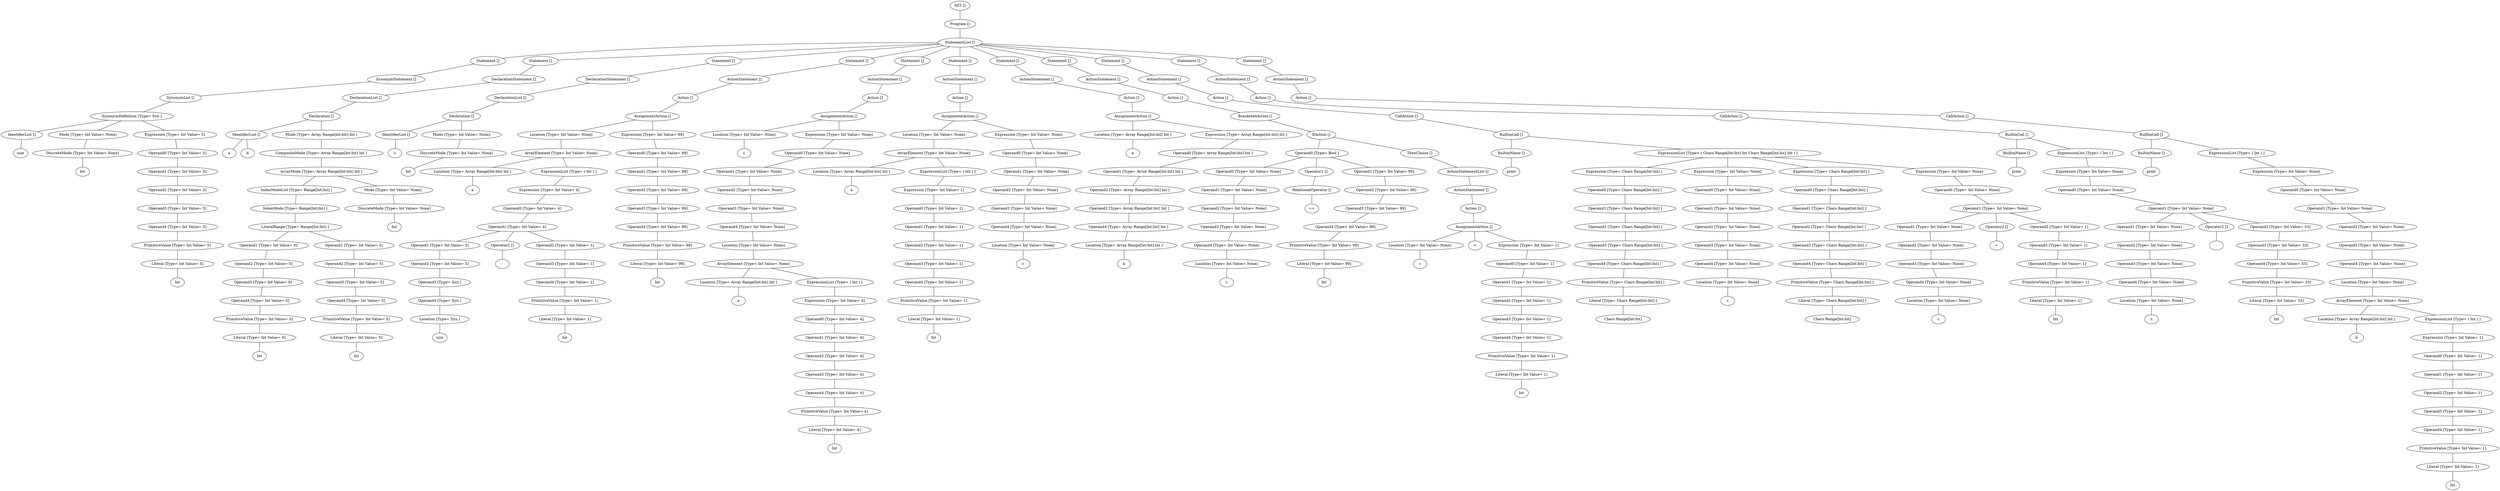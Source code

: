 graph G {
50343160 [label="AST []"];
50343384 [label="AST None"];
50343160 -- 50343384;
50343384 [label="Program []"];
50365552 [label="Program None"];
50343384 -- 50365552;
50365552 [label="StatementList []"];
49956792 [label="StatementList None"];
50365552 -- 49956792;
49956792 [label="Statement []"];
50268088 [label="Statement None"];
49956792 -- 50268088;
50268088 [label="SynonymStatement []"];
49956736 [label="SynonymStatement None"];
50268088 -- 49956736;
49956736 [label="SynonymList []"];
50267976 [label="SynonymList None"];
49956736 -- 50267976;
50267976 [label="SynonymDefinition [Type= Syn ]"];
49956176 [label="SynonymDefinition Syn"];
50267976 -- 49956176;
49956176 [label="IdentifierList []"];
13132242860488007281 [label=size];
49956176 -- 13132242860488007281;
49956456 [label="SynonymDefinition Syn"];
50267976 -- 49956456;
49956456 [label="Mode [Type= Int Value= None]"];
49956904 [label="Mode Int"];
49956456 -- 49956904;
49956904 [label="DiscreteMode [Type= Int Value= None]"];
11775554075492146518 [label=Int];
49956904 -- 11775554075492146518;
50267920 [label="SynonymDefinition Syn"];
50267976 -- 50267920;
50267920 [label="Expression [Type= Int Value= 5]"];
50267864 [label="Expression Int"];
50267920 -- 50267864;
50267864 [label="Operand0 [Type= Int Value= 5]"];
50267808 [label="Operand0 Int"];
50267864 -- 50267808;
50267808 [label="Operand1 [Type= Int Value= 5]"];
50267752 [label="Operand1 Int"];
50267808 -- 50267752;
50267752 [label="Operand2 [Type= Int Value= 5]"];
50267696 [label="Operand2 Int"];
50267752 -- 50267696;
50267696 [label="Operand3 [Type= Int Value= 5]"];
50267472 [label="Operand3 Int"];
50267696 -- 50267472;
50267472 [label="Operand4 [Type= Int Value= 5]"];
50267528 [label="Operand4 Int"];
50267472 -- 50267528;
50267528 [label="PrimitiveValue [Type= Int Value= 5]"];
50267304 [label="PrimitiveValue Int"];
50267528 -- 50267304;
50267304 [label="Literal [Type= Int Value= 5]"];
12244574464878555551 [label=Int];
50267304 -- 12244574464878555551;
50268032 [label="StatementList None"];
50365552 -- 50268032;
50268032 [label="Statement []"];
50269376 [label="Statement None"];
50268032 -- 50269376;
50269376 [label="DeclarationStatement []"];
50268144 [label="DeclarationStatement None"];
50269376 -- 50268144;
50268144 [label="DeclarationList []"];
50269936 [label="DeclarationList None"];
50268144 -- 50269936;
50269936 [label="Declaration []"];
50268368 [label="Declaration None"];
50269936 -- 50268368;
50268368 [label="IdentifierList []"];
10002467971112283868 [label=a];
50268368 -- 10002467971112283868;
9455175418406624791 [label=b];
50268368 -- 9455175418406624791;
50269768 [label="Declaration None"];
50269936 -- 50269768;
50269768 [label="Mode [Type= Array Range[Int:Int] Int ]"];
50268424 [label="Mode Array Range[Int:Int] Int"];
50269768 -- 50268424;
50268424 [label="CompositeMode [Type= Array Range[Int:Int] Int ]"];
50269824 [label="CompositeMode Array Range[Int:Int] Int"];
50268424 -- 50269824;
50269824 [label="ArrayMode [Type= Array Range[Int:Int] Int ]"];
50269432 [label="ArrayMode Array Range[Int:Int] Int"];
50269824 -- 50269432;
50269432 [label="IndexModeList [Type= Range[Int:Int] ]"];
50268872 [label="IndexModeList Range[Int:Int]"];
50269432 -- 50268872;
50268872 [label="IndexMode [Type= Range[Int:Int] ]"];
50269320 [label="IndexMode Range[Int:Int]"];
50268872 -- 50269320;
50269320 [label="LiteralRange [Type= Range[Int:Int] ]"];
50268312 [label="LiteralRange Range[Int:Int]"];
50269320 -- 50268312;
50268312 [label="Operand1 [Type= Int Value= 0]"];
50268256 [label="Operand1 Int"];
50268312 -- 50268256;
50268256 [label="Operand2 [Type= Int Value= 0]"];
50267640 [label="Operand2 Int"];
50268256 -- 50267640;
50267640 [label="Operand3 [Type= Int Value= 0]"];
50268536 [label="Operand3 Int"];
50267640 -- 50268536;
50268536 [label="Operand4 [Type= Int Value= 0]"];
50268648 [label="Operand4 Int"];
50268536 -- 50268648;
50268648 [label="PrimitiveValue [Type= Int Value= 0]"];
50268200 [label="PrimitiveValue Int"];
50268648 -- 50268200;
50268200 [label="Literal [Type= Int Value= 0]"];
12882214995928960035 [label=Int];
50268200 -- 12882214995928960035;
50269264 [label="LiteralRange Range[Int:Int]"];
50269320 -- 50269264;
50269264 [label="Operand1 [Type= Int Value= 5]"];
50269208 [label="Operand1 Int"];
50269264 -- 50269208;
50269208 [label="Operand2 [Type= Int Value= 5]"];
50269152 [label="Operand2 Int"];
50269208 -- 50269152;
50269152 [label="Operand3 [Type= Int Value= 5]"];
50268928 [label="Operand3 Int"];
50269152 -- 50268928;
50268928 [label="Operand4 [Type= Int Value= 5]"];
50268984 [label="Operand4 Int"];
50268928 -- 50268984;
50268984 [label="PrimitiveValue [Type= Int Value= 5]"];
50268816 [label="PrimitiveValue Int"];
50268984 -- 50268816;
50268816 [label="Literal [Type= Int Value= 5]"];
12993262270053435796 [label=Int];
50268816 -- 12993262270053435796;
50269544 [label="ArrayMode Array Range[Int:Int] Int"];
50269824 -- 50269544;
50269544 [label="Mode [Type= Int Value= None]"];
50269488 [label="Mode Int"];
50269544 -- 50269488;
50269488 [label="DiscreteMode [Type= Int Value= None]"];
9434487499195873046 [label=Int];
50269488 -- 9434487499195873046;
50269712 [label="StatementList None"];
50365552 -- 50269712;
50269712 [label="Statement []"];
50270104 [label="Statement None"];
50269712 -- 50270104;
50270104 [label="DeclarationStatement []"];
49956232 [label="DeclarationStatement None"];
50270104 -- 49956232;
49956232 [label="DeclarationList []"];
50267416 [label="DeclarationList None"];
49956232 -- 50267416;
50267416 [label="Declaration []"];
50269600 [label="Declaration None"];
50267416 -- 50269600;
50269600 [label="IdentifierList []"];
10589509207354873594 [label=c];
50269600 -- 10589509207354873594;
50268592 [label="Declaration None"];
50267416 -- 50268592;
50268592 [label="Mode [Type= Int Value= None]"];
50268760 [label="Mode Int"];
50268592 -- 50268760;
50268760 [label="DiscreteMode [Type= Int Value= None]"];
9844005937509644787 [label=Int];
50268760 -- 9844005937509644787;
50300688 [label="StatementList None"];
50365552 -- 50300688;
50300688 [label="Statement []"];
50300632 [label="Statement None"];
50300688 -- 50300632;
50300632 [label="ActionStatement []"];
50300128 [label="ActionStatement None"];
50300632 -- 50300128;
50300128 [label="Action []"];
50300520 [label="Action None"];
50300128 -- 50300520;
50300520 [label="AssignmentAction []"];
50270160 [label="AssignmentAction None"];
50300520 -- 50270160;
50270160 [label="Location [Type= Int Value= None]"];
50299400 [label="Location Int"];
50270160 -- 50299400;
50299400 [label="ArrayElement [Type= Int Value= None]"];
50267360 [label="ArrayElement Int"];
50299400 -- 50267360;
50267360 [label="Location [Type= Array Range[Int:Int] Int ]"];
10170626539280946139 [label=a];
50267360 -- 10170626539280946139;
50299960 [label="ArrayElement Int"];
50299400 -- 50299960;
50299960 [label="ExpressionList [Type= ( Int ) ]"];
50299904 [label="ExpressionList ( Int )"];
50299960 -- 50299904;
50299904 [label="Expression [Type= Int Value= 4]"];
50299344 [label="Expression Int"];
50299904 -- 50299344;
50299344 [label="Operand0 [Type= Int Value= 4]"];
50299792 [label="Operand0 Int"];
50299344 -- 50299792;
50299792 [label="Operand1 [Type= Int Value= 4]"];
50299232 [label="Operand1 Int"];
50299792 -- 50299232;
50299232 [label="Operand1 [Type= Int Value= 5]"];
50299176 [label="Operand1 Int"];
50299232 -- 50299176;
50299176 [label="Operand2 [Type= Int Value= 5]"];
50268480 [label="Operand2 Int"];
50299176 -- 50268480;
50268480 [label="Operand3 [Type= Syn ]"];
50298952 [label="Operand3 Syn"];
50268480 -- 50298952;
50298952 [label="Operand4 [Type= Syn ]"];
50299064 [label="Operand4 Syn"];
50298952 -- 50299064;
50299064 [label="Location [Type= Syn ]"];
12241682889198629882 [label=size];
50299064 -- 12241682889198629882;
50299288 [label="Operand1 Int"];
50299792 -- 50299288;
50299288 [label="Operator2 []"];
12451570951291407476 [label="-"];
50299288 -- 12451570951291407476;
50299736 [label="Operand1 Int"];
50299792 -- 50299736;
50299736 [label="Operand2 [Type= Int Value= 1]"];
50299680 [label="Operand2 Int"];
50299736 -- 50299680;
50299680 [label="Operand3 [Type= Int Value= 1]"];
50299568 [label="Operand3 Int"];
50299680 -- 50299568;
50299568 [label="Operand4 [Type= Int Value= 1]"];
50299456 [label="Operand4 Int"];
50299568 -- 50299456;
50299456 [label="PrimitiveValue [Type= Int Value= 1]"];
50299120 [label="PrimitiveValue Int"];
50299456 -- 50299120;
50299120 [label="Literal [Type= Int Value= 1]"];
10103530051401992247 [label=Int];
50299120 -- 10103530051401992247;
50300464 [label="AssignmentAction None"];
50300520 -- 50300464;
50300464 [label="Expression [Type= Int Value= 99]"];
50300408 [label="Expression Int"];
50300464 -- 50300408;
50300408 [label="Operand0 [Type= Int Value= 99]"];
50300352 [label="Operand0 Int"];
50300408 -- 50300352;
50300352 [label="Operand1 [Type= Int Value= 99]"];
50300296 [label="Operand1 Int"];
50300352 -- 50300296;
50300296 [label="Operand2 [Type= Int Value= 99]"];
50300240 [label="Operand2 Int"];
50300296 -- 50300240;
50300240 [label="Operand3 [Type= Int Value= 99]"];
50269880 [label="Operand3 Int"];
50300240 -- 50269880;
50269880 [label="Operand4 [Type= Int Value= 99]"];
50299848 [label="Operand4 Int"];
50269880 -- 50299848;
50299848 [label="PrimitiveValue [Type= Int Value= 99]"];
50300016 [label="PrimitiveValue Int"];
50299848 -- 50300016;
50300016 [label="Literal [Type= Int Value= 99]"];
13654747747568706169 [label=Int];
50300016 -- 13654747747568706169;
50302032 [label="StatementList None"];
50365552 -- 50302032;
50302032 [label="Statement []"];
50301976 [label="Statement None"];
50302032 -- 50301976;
50301976 [label="ActionStatement []"];
50300800 [label="ActionStatement None"];
50301976 -- 50300800;
50300800 [label="Action []"];
50301864 [label="Action None"];
50300800 -- 50301864;
50301864 [label="AssignmentAction []"];
50269096 [label="AssignmentAction None"];
50301864 -- 50269096;
50269096 [label="Location [Type= Int Value= None]"];
12683787357838095285 [label=c];
50269096 -- 12683787357838095285;
50301808 [label="AssignmentAction None"];
50301864 -- 50301808;
50301808 [label="Expression [Type= Int Value= None]"];
50301136 [label="Expression Int"];
50301808 -- 50301136;
50301136 [label="Operand0 [Type= Int Value= None]"];
50301584 [label="Operand0 Int"];
50301136 -- 50301584;
50301584 [label="Operand1 [Type= Int Value= None]"];
50300912 [label="Operand1 Int"];
50301584 -- 50300912;
50300912 [label="Operand2 [Type= Int Value= None]"];
50301752 [label="Operand2 Int"];
50300912 -- 50301752;
50301752 [label="Operand3 [Type= Int Value= None]"];
50301640 [label="Operand3 Int"];
50301752 -- 50301640;
50301640 [label="Operand4 [Type= Int Value= None]"];
50269992 [label="Operand4 Int"];
50301640 -- 50269992;
50269992 [label="Location [Type= Int Value= None]"];
50301528 [label="Location Int"];
50269992 -- 50301528;
50301528 [label="ArrayElement [Type= Int Value= None]"];
50300744 [label="ArrayElement Int"];
50301528 -- 50300744;
50300744 [label="Location [Type= Array Range[Int:Int] Int ]"];
9417037362721906594 [label=a];
50300744 -- 9417037362721906594;
50301472 [label="ArrayElement Int"];
50301528 -- 50301472;
50301472 [label="ExpressionList [Type= ( Int ) ]"];
50301416 [label="ExpressionList ( Int )"];
50301472 -- 50301416;
50301416 [label="Expression [Type= Int Value= 4]"];
50301360 [label="Expression Int"];
50301416 -- 50301360;
50301360 [label="Operand0 [Type= Int Value= 4]"];
50301304 [label="Operand0 Int"];
50301360 -- 50301304;
50301304 [label="Operand1 [Type= Int Value= 4]"];
50301248 [label="Operand1 Int"];
50301304 -- 50301248;
50301248 [label="Operand2 [Type= Int Value= 4]"];
50301192 [label="Operand2 Int"];
50301248 -- 50301192;
50301192 [label="Operand3 [Type= Int Value= 4]"];
50300968 [label="Operand3 Int"];
50301192 -- 50300968;
50300968 [label="Operand4 [Type= Int Value= 4]"];
50301024 [label="Operand4 Int"];
50300968 -- 50301024;
50301024 [label="PrimitiveValue [Type= Int Value= 4]"];
50300576 [label="PrimitiveValue Int"];
50301024 -- 50300576;
50300576 [label="Literal [Type= Int Value= 4]"];
12368651713033317096 [label=Int];
50300576 -- 12368651713033317096;
50302312 [label="StatementList None"];
50365552 -- 50302312;
50302312 [label="Statement []"];
50315672 [label="Statement None"];
50302312 -- 50315672;
50315672 [label="ActionStatement []"];
50302928 [label="ActionStatement None"];
50315672 -- 50302928;
50302928 [label="Action []"];
50315560 [label="Action None"];
50302928 -- 50315560;
50315560 [label="AssignmentAction []"];
50302144 [label="AssignmentAction None"];
50315560 -- 50302144;
50302144 [label="Location [Type= Int Value= None]"];
50302704 [label="Location Int"];
50302144 -- 50302704;
50302704 [label="ArrayElement [Type= Int Value= None]"];
50299624 [label="ArrayElement Int"];
50302704 -- 50299624;
50299624 [label="Location [Type= Array Range[Int:Int] Int ]"];
12496954220089016378 [label=a];
50299624 -- 12496954220089016378;
50302648 [label="ArrayElement Int"];
50302704 -- 50302648;
50302648 [label="ExpressionList [Type= ( Int ) ]"];
50302592 [label="ExpressionList ( Int )"];
50302648 -- 50302592;
50302592 [label="Expression [Type= Int Value= 1]"];
50302536 [label="Expression Int"];
50302592 -- 50302536;
50302536 [label="Operand0 [Type= Int Value= 1]"];
50302480 [label="Operand0 Int"];
50302536 -- 50302480;
50302480 [label="Operand1 [Type= Int Value= 1]"];
50302424 [label="Operand1 Int"];
50302480 -- 50302424;
50302424 [label="Operand2 [Type= Int Value= 1]"];
50302368 [label="Operand2 Int"];
50302424 -- 50302368;
50302368 [label="Operand3 [Type= Int Value= 1]"];
50300072 [label="Operand3 Int"];
50302368 -- 50300072;
50300072 [label="Operand4 [Type= Int Value= 1]"];
50301920 [label="Operand4 Int"];
50300072 -- 50301920;
50301920 [label="PrimitiveValue [Type= Int Value= 1]"];
50302088 [label="PrimitiveValue Int"];
50301920 -- 50302088;
50302088 [label="Literal [Type= Int Value= 1]"];
12111314847135420912 [label=Int];
50302088 -- 12111314847135420912;
50315504 [label="AssignmentAction None"];
50315560 -- 50315504;
50315504 [label="Expression [Type= Int Value= None]"];
50315448 [label="Expression Int"];
50315504 -- 50315448;
50315448 [label="Operand0 [Type= Int Value= None]"];
50315392 [label="Operand0 Int"];
50315448 -- 50315392;
50315392 [label="Operand1 [Type= Int Value= None]"];
50315336 [label="Operand1 Int"];
50315392 -- 50315336;
50315336 [label="Operand2 [Type= Int Value= None]"];
50302200 [label="Operand2 Int"];
50315336 -- 50302200;
50302200 [label="Operand3 [Type= Int Value= None]"];
50302760 [label="Operand3 Int"];
50302200 -- 50302760;
50302760 [label="Operand4 [Type= Int Value= None]"];
50302816 [label="Operand4 Int"];
50302760 -- 50302816;
50302816 [label="Location [Type= Int Value= None]"];
11747630920253534869 [label=c];
50302816 -- 11747630920253534869;
50316400 [label="StatementList None"];
50365552 -- 50316400;
50316400 [label="Statement []"];
50316344 [label="Statement None"];
50316400 -- 50316344;
50316344 [label="ActionStatement []"];
50315840 [label="ActionStatement None"];
50316344 -- 50315840;
50315840 [label="Action []"];
50316232 [label="Action None"];
50315840 -- 50316232;
50316232 [label="AssignmentAction []"];
50301696 [label="AssignmentAction None"];
50316232 -- 50301696;
50301696 [label="Location [Type= Array Range[Int:Int] Int ]"];
12323355318275133768 [label=a];
50301696 -- 12323355318275133768;
50316176 [label="AssignmentAction None"];
50316232 -- 50316176;
50316176 [label="Expression [Type= Array Range[Int:Int] Int ]"];
50316120 [label="Expression Array Range[Int:Int] Int"];
50316176 -- 50316120;
50316120 [label="Operand0 [Type= Array Range[Int:Int] Int ]"];
50316064 [label="Operand0 Array Range[Int:Int] Int"];
50316120 -- 50316064;
50316064 [label="Operand1 [Type= Array Range[Int:Int] Int ]"];
50316008 [label="Operand1 Array Range[Int:Int] Int"];
50316064 -- 50316008;
50316008 [label="Operand2 [Type= Array Range[Int:Int] Int ]"];
50300856 [label="Operand2 Array Range[Int:Int] Int"];
50316008 -- 50300856;
50300856 [label="Operand3 [Type= Array Range[Int:Int] Int ]"];
50315616 [label="Operand3 Array Range[Int:Int] Int"];
50300856 -- 50315616;
50315616 [label="Operand4 [Type= Array Range[Int:Int] Int ]"];
50315784 [label="Operand4 Array Range[Int:Int] Int"];
50315616 -- 50315784;
50315784 [label="Location [Type= Array Range[Int:Int] Int ]"];
12479523849444075323 [label=b];
50315784 -- 12479523849444075323;
50316288 [label="StatementList None"];
50365552 -- 50316288;
50316288 [label="Statement []"];
50318696 [label="Statement None"];
50316288 -- 50318696;
50318696 [label="ActionStatement []"];
50318752 [label="ActionStatement None"];
50318696 -- 50318752;
50318752 [label="Action []"];
50316456 [label="Action None"];
50318752 -- 50316456;
50316456 [label="BracketedAction []"];
50317800 [label="BracketedAction None"];
50316456 -- 50317800;
50317800 [label="IfAction []"];
50317576 [label="IfAction None"];
50317800 -- 50317576;
50317576 [label="Operand0 [Type= Bool ]"];
50316848 [label="Operand0 Bool"];
50317576 -- 50316848;
50316848 [label="Operand0 [Type= Int Value= None]"];
50316512 [label="Operand0 Int"];
50316848 -- 50316512;
50316512 [label="Operand1 [Type= Int Value= None]"];
50315728 [label="Operand1 Int"];
50316512 -- 50315728;
50315728 [label="Operand2 [Type= Int Value= None]"];
50316624 [label="Operand2 Int"];
50315728 -- 50316624;
50316624 [label="Operand3 [Type= Int Value= None]"];
50316680 [label="Operand3 Int"];
50316624 -- 50316680;
50316680 [label="Operand4 [Type= Int Value= None]"];
50302872 [label="Operand4 Int"];
50316680 -- 50302872;
50302872 [label="Location [Type= Int Value= None]"];
13421349990871358167 [label=c];
50302872 -- 13421349990871358167;
50316736 [label="Operand0 Bool"];
50317576 -- 50316736;
50316736 [label="Operator1 []"];
50316904 [label="Operator1 None"];
50316736 -- 50316904;
50316904 [label="RelationalOperator []"];
12779744028355045474 [label="=="];
50316904 -- 12779744028355045474;
50317520 [label="Operand0 Bool"];
50317576 -- 50317520;
50317520 [label="Operand1 [Type= Int Value= 99]"];
50317464 [label="Operand1 Int"];
50317520 -- 50317464;
50317464 [label="Operand2 [Type= Int Value= 99]"];
50317408 [label="Operand2 Int"];
50317464 -- 50317408;
50317408 [label="Operand3 [Type= Int Value= 99]"];
50317240 [label="Operand3 Int"];
50317408 -- 50317240;
50317240 [label="Operand4 [Type= Int Value= 99]"];
50317072 [label="Operand4 Int"];
50317240 -- 50317072;
50317072 [label="PrimitiveValue [Type= Int Value= 99]"];
50317016 [label="PrimitiveValue Int"];
50317072 -- 50317016;
50317016 [label="Literal [Type= Int Value= 99]"];
13708008665047636047 [label=Int];
50317016 -- 13708008665047636047;
50318640 [label="IfAction None"];
50317800 -- 50318640;
50318640 [label="ThenClause []"];
50318528 [label="ThenClause None"];
50318640 -- 50318528;
50318528 [label="ActionStatementList []"];
50318472 [label="ActionStatementList None"];
50318528 -- 50318472;
50318472 [label="ActionStatement []"];
50317744 [label="ActionStatement None"];
50318472 -- 50317744;
50317744 [label="Action []"];
50318360 [label="Action None"];
50317744 -- 50318360;
50318360 [label="AssignmentAction []"];
50316960 [label="AssignmentAction None"];
50318360 -- 50316960;
50316960 [label="Location [Type= Int Value= None]"];
11383305811694979130 [label=c];
50316960 -- 11383305811694979130;
9989407296147659318 [label="+"];
50318360 -- 9989407296147659318;
50318304 [label="AssignmentAction None"];
50318360 -- 50318304;
50318304 [label="Expression [Type= Int Value= 1]"];
50318248 [label="Expression Int"];
50318304 -- 50318248;
50318248 [label="Operand0 [Type= Int Value= 1]"];
50318192 [label="Operand0 Int"];
50318248 -- 50318192;
50318192 [label="Operand1 [Type= Int Value= 1]"];
50318136 [label="Operand1 Int"];
50318192 -- 50318136;
50318136 [label="Operand2 [Type= Int Value= 1]"];
50318080 [label="Operand2 Int"];
50318136 -- 50318080;
50318080 [label="Operand3 [Type= Int Value= 1]"];
50317128 [label="Operand3 Int"];
50318080 -- 50317128;
50317128 [label="Operand4 [Type= Int Value= 1]"];
50317912 [label="Operand4 Int"];
50317128 -- 50317912;
50317912 [label="PrimitiveValue [Type= Int Value= 1]"];
50317856 [label="PrimitiveValue Int"];
50317912 -- 50317856;
50317856 [label="Literal [Type= Int Value= 1]"];
11380899252308340072 [label=Int];
50317856 -- 11380899252308340072;
50316568 [label="StatementList None"];
50365552 -- 50316568;
50316568 [label="Statement []"];
50341200 [label="Statement None"];
50316568 -- 50341200;
50341200 [label="ActionStatement []"];
50342208 [label="ActionStatement None"];
50341200 -- 50342208;
50342208 [label="Action []"];
50317352 [label="Action None"];
50342208 -- 50317352;
50317352 [label="CallAction []"];
50341312 [label="CallAction None"];
50317352 -- 50341312;
50341312 [label="BuiltinCall []"];
50315952 [label="BuiltinCall None"];
50341312 -- 50315952;
50315952 [label="BuiltinName []"];
12920990790960758789 [label=print];
50315952 -- 12920990790960758789;
50342152 [label="BuiltinCall None"];
50341312 -- 50342152;
50342152 [label="ExpressionList [Type= ( Chars Range[Int:Int] Int Chars Range[Int:Int] Int ) ]"];
50319312 [label="ExpressionList ( Chars Range[Int:Int] Int Chars Range[Int:Int] Int )"];
50342152 -- 50319312;
50319312 [label="Expression [Type= Chars Range[Int:Int] ]"];
50319256 [label="Expression Chars Range[Int:Int]"];
50319312 -- 50319256;
50319256 [label="Operand0 [Type= Chars Range[Int:Int] ]"];
50319200 [label="Operand0 Chars Range[Int:Int]"];
50319256 -- 50319200;
50319200 [label="Operand1 [Type= Chars Range[Int:Int] ]"];
50319144 [label="Operand1 Chars Range[Int:Int]"];
50319200 -- 50319144;
50319144 [label="Operand2 [Type= Chars Range[Int:Int] ]"];
50319088 [label="Operand2 Chars Range[Int:Int]"];
50319144 -- 50319088;
50319088 [label="Operand3 [Type= Chars Range[Int:Int] ]"];
50315896 [label="Operand3 Chars Range[Int:Int]"];
50319088 -- 50315896;
50315896 [label="Operand4 [Type= Chars Range[Int:Int] ]"];
50317296 [label="Operand4 Chars Range[Int:Int]"];
50315896 -- 50317296;
50317296 [label="PrimitiveValue [Type= Chars Range[Int:Int] ]"];
50317632 [label="PrimitiveValue Chars Range[Int:Int]"];
50317296 -- 50317632;
50317632 [label="Literal [Type= Chars Range[Int:Int] ]"];
10968162028533381119 [label="Chars Range[Int:Int]"];
50317632 -- 10968162028533381119;
50340416 [label="ExpressionList ( Chars Range[Int:Int] Int Chars Range[Int:Int] Int )"];
50342152 -- 50340416;
50340416 [label="Expression [Type= Int Value= None]"];
50340360 [label="Expression Int"];
50340416 -- 50340360;
50340360 [label="Operand0 [Type= Int Value= None]"];
50340304 [label="Operand0 Int"];
50340360 -- 50340304;
50340304 [label="Operand1 [Type= Int Value= None]"];
50340248 [label="Operand1 Int"];
50340304 -- 50340248;
50340248 [label="Operand2 [Type= Int Value= None]"];
50340080 [label="Operand2 Int"];
50340248 -- 50340080;
50340080 [label="Operand3 [Type= Int Value= None]"];
50340136 [label="Operand3 Int"];
50340080 -- 50340136;
50340136 [label="Operand4 [Type= Int Value= None]"];
50339968 [label="Operand4 Int"];
50340136 -- 50339968;
50339968 [label="Location [Type= Int Value= None]"];
9390328530625120318 [label=c];
50339968 -- 9390328530625120318;
50341144 [label="ExpressionList ( Chars Range[Int:Int] Int Chars Range[Int:Int] Int )"];
50342152 -- 50341144;
50341144 [label="Expression [Type= Chars Range[Int:Int] ]"];
50341088 [label="Expression Chars Range[Int:Int]"];
50341144 -- 50341088;
50341088 [label="Operand0 [Type= Chars Range[Int:Int] ]"];
50340528 [label="Operand0 Chars Range[Int:Int]"];
50341088 -- 50340528;
50340528 [label="Operand1 [Type= Chars Range[Int:Int] ]"];
50339912 [label="Operand1 Chars Range[Int:Int]"];
50340528 -- 50339912;
50339912 [label="Operand2 [Type= Chars Range[Int:Int] ]"];
50340024 [label="Operand2 Chars Range[Int:Int]"];
50339912 -- 50340024;
50340024 [label="Operand3 [Type= Chars Range[Int:Int] ]"];
50340640 [label="Operand3 Chars Range[Int:Int]"];
50340024 -- 50340640;
50340640 [label="Operand4 [Type= Chars Range[Int:Int] ]"];
50340696 [label="Operand4 Chars Range[Int:Int]"];
50340640 -- 50340696;
50340696 [label="PrimitiveValue [Type= Chars Range[Int:Int] ]"];
50319032 [label="PrimitiveValue Chars Range[Int:Int]"];
50340696 -- 50319032;
50319032 [label="Literal [Type= Chars Range[Int:Int] ]"];
10784767917527644470 [label="Chars Range[Int:Int]"];
50319032 -- 10784767917527644470;
50342096 [label="ExpressionList ( Chars Range[Int:Int] Int Chars Range[Int:Int] Int )"];
50342152 -- 50342096;
50342096 [label="Expression [Type= Int Value= None]"];
50341536 [label="Expression Int"];
50342096 -- 50341536;
50341536 [label="Operand0 [Type= Int Value= None]"];
50341984 [label="Operand0 Int"];
50341536 -- 50341984;
50341984 [label="Operand1 [Type= Int Value= None]"];
50340192 [label="Operand1 Int"];
50341984 -- 50340192;
50340192 [label="Operand1 [Type= Int Value= None]"];
50340472 [label="Operand1 Int"];
50340192 -- 50340472;
50340472 [label="Operand2 [Type= Int Value= None]"];
50341368 [label="Operand2 Int"];
50340472 -- 50341368;
50341368 [label="Operand3 [Type= Int Value= None]"];
50341424 [label="Operand3 Int"];
50341368 -- 50341424;
50341424 [label="Operand4 [Type= Int Value= None]"];
50340584 [label="Operand4 Int"];
50341424 -- 50340584;
50340584 [label="Location [Type= Int Value= None]"];
10304473010262093427 [label=c];
50340584 -- 10304473010262093427;
50341256 [label="Operand1 Int"];
50341984 -- 50341256;
50341256 [label="Operator2 []"];
13442439584310109879 [label="+"];
50341256 -- 13442439584310109879;
50341928 [label="Operand1 Int"];
50341984 -- 50341928;
50341928 [label="Operand2 [Type= Int Value= 1]"];
50341872 [label="Operand2 Int"];
50341928 -- 50341872;
50341872 [label="Operand3 [Type= Int Value= 1]"];
50341760 [label="Operand3 Int"];
50341872 -- 50341760;
50341760 [label="Operand4 [Type= Int Value= 1]"];
50341648 [label="Operand4 Int"];
50341760 -- 50341648;
50341648 [label="PrimitiveValue [Type= Int Value= 1]"];
50341480 [label="PrimitiveValue Int"];
50341648 -- 50341480;
50341480 [label="Literal [Type= Int Value= 1]"];
13568700760563128362 [label=Int];
50341480 -- 13568700760563128362;
50341592 [label="StatementList None"];
50365552 -- 50341592;
50341592 [label="Statement []"];
50343440 [label="Statement None"];
50341592 -- 50343440;
50343440 [label="ActionStatement []"];
50343328 [label="ActionStatement None"];
50343440 -- 50343328;
50343328 [label="Action []"];
50342320 [label="Action None"];
50343328 -- 50342320;
50342320 [label="CallAction []"];
50342712 [label="CallAction None"];
50342320 -- 50342712;
50342712 [label="BuiltinCall []"];
50318024 [label="BuiltinCall None"];
50342712 -- 50318024;
50318024 [label="BuiltinName []"];
13082965947072412688 [label=print];
50318024 -- 13082965947072412688;
50343272 [label="BuiltinCall None"];
50342712 -- 50343272;
50343272 [label="ExpressionList [Type= ( Int ) ]"];
50343216 [label="ExpressionList ( Int )"];
50343272 -- 50343216;
50343216 [label="Expression [Type= Int Value= None]"];
50342656 [label="Expression Int"];
50343216 -- 50342656;
50342656 [label="Operand0 [Type= Int Value= None]"];
50343104 [label="Operand0 Int"];
50342656 -- 50343104;
50343104 [label="Operand1 [Type= Int Value= None]"];
50342544 [label="Operand1 Int"];
50343104 -- 50342544;
50342544 [label="Operand1 [Type= Int Value= None]"];
50342488 [label="Operand1 Int"];
50342544 -- 50342488;
50342488 [label="Operand2 [Type= Int Value= None]"];
50317688 [label="Operand2 Int"];
50342488 -- 50317688;
50317688 [label="Operand3 [Type= Int Value= None]"];
50342376 [label="Operand3 Int"];
50317688 -- 50342376;
50342376 [label="Operand4 [Type= Int Value= None]"];
50341032 [label="Operand4 Int"];
50342376 -- 50341032;
50341032 [label="Location [Type= Int Value= None]"];
11520633461321937907 [label=c];
50341032 -- 11520633461321937907;
50342600 [label="Operand1 Int"];
50343104 -- 50342600;
50342600 [label="Operator2 []"];
11540206785858913388 [label="-"];
50342600 -- 11540206785858913388;
50343048 [label="Operand1 Int"];
50343104 -- 50343048;
50343048 [label="Operand2 [Type= Int Value= 33]"];
50342992 [label="Operand2 Int"];
50343048 -- 50342992;
50342992 [label="Operand3 [Type= Int Value= 33]"];
50342824 [label="Operand3 Int"];
50342992 -- 50342824;
50342824 [label="Operand4 [Type= Int Value= 33]"];
50342768 [label="Operand4 Int"];
50342824 -- 50342768;
50342768 [label="PrimitiveValue [Type= Int Value= 33]"];
50342432 [label="PrimitiveValue Int"];
50342768 -- 50342432;
50342432 [label="Literal [Type= Int Value= 33]"];
12120744528313235850 [label=Int];
50342432 -- 12120744528313235850;
50343552 [label="StatementList None"];
50365552 -- 50343552;
50343552 [label="Statement []"];
50365496 [label="Statement None"];
50343552 -- 50365496;
50365496 [label="ActionStatement []"];
50365384 [label="ActionStatement None"];
50365496 -- 50365384;
50365384 [label="Action []"];
50343608 [label="Action None"];
50365384 -- 50343608;
50343608 [label="CallAction []"];
50365272 [label="CallAction None"];
50343608 -- 50365272;
50365272 [label="BuiltinCall []"];
50342264 [label="BuiltinCall None"];
50365272 -- 50342264;
50342264 [label="BuiltinName []"];
9977069408558389286 [label=print];
50342264 -- 9977069408558389286;
50365216 [label="BuiltinCall None"];
50365272 -- 50365216;
50365216 [label="ExpressionList [Type= ( Int ) ]"];
50365160 [label="ExpressionList ( Int )"];
50365216 -- 50365160;
50365160 [label="Expression [Type= Int Value= None]"];
50364488 [label="Expression Int"];
50365160 -- 50364488;
50364488 [label="Operand0 [Type= Int Value= None]"];
50364936 [label="Operand0 Int"];
50364488 -- 50364936;
50364936 [label="Operand1 [Type= Int Value= None]"];
50343720 [label="Operand1 Int"];
50364936 -- 50343720;
50343720 [label="Operand2 [Type= Int Value= None]"];
50365104 [label="Operand2 Int"];
50343720 -- 50365104;
50365104 [label="Operand3 [Type= Int Value= None]"];
50364992 [label="Operand3 Int"];
50365104 -- 50364992;
50364992 [label="Operand4 [Type= Int Value= None]"];
50342040 [label="Operand4 Int"];
50364992 -- 50342040;
50342040 [label="Location [Type= Int Value= None]"];
50364880 [label="Location Int"];
50342040 -- 50364880;
50364880 [label="ArrayElement [Type= Int Value= None]"];
50343496 [label="ArrayElement Int"];
50364880 -- 50343496;
50343496 [label="Location [Type= Array Range[Int:Int] Int ]"];
11282265816889268360 [label=b];
50343496 -- 11282265816889268360;
50364824 [label="ArrayElement Int"];
50364880 -- 50364824;
50364824 [label="ExpressionList [Type= ( Int ) ]"];
50364768 [label="ExpressionList ( Int )"];
50364824 -- 50364768;
50364768 [label="Expression [Type= Int Value= 1]"];
50364712 [label="Expression Int"];
50364768 -- 50364712;
50364712 [label="Operand0 [Type= Int Value= 1]"];
50364656 [label="Operand0 Int"];
50364712 -- 50364656;
50364656 [label="Operand1 [Type= Int Value= 1]"];
50364600 [label="Operand1 Int"];
50364656 -- 50364600;
50364600 [label="Operand2 [Type= Int Value= 1]"];
50364544 [label="Operand2 Int"];
50364600 -- 50364544;
50364544 [label="Operand3 [Type= Int Value= 1]"];
50343776 [label="Operand3 Int"];
50364544 -- 50343776;
50343776 [label="Operand4 [Type= Int Value= 1]"];
50343832 [label="Operand4 Int"];
50343776 -- 50343832;
50343832 [label="PrimitiveValue [Type= Int Value= 1]"];
50343664 [label="PrimitiveValue Int"];
50343832 -- 50343664;
50343664 [label="Literal [Type= Int Value= 1]"];
13731369842560586577 [label=Int];
50343664 -- 13731369842560586577;
}

